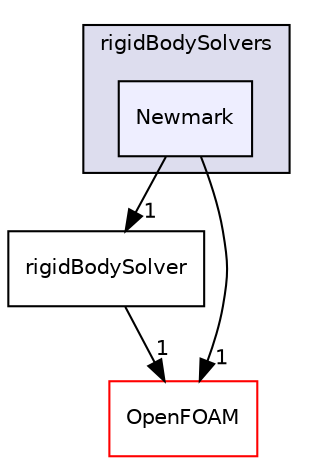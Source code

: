 digraph "src/rigidBodyDynamics/rigidBodySolvers/Newmark" {
  bgcolor=transparent;
  compound=true
  node [ fontsize="10", fontname="Helvetica"];
  edge [ labelfontsize="10", labelfontname="Helvetica"];
  subgraph clusterdir_8dd39b48cb68df3186bbc82509ddc1bd {
    graph [ bgcolor="#ddddee", pencolor="black", label="rigidBodySolvers" fontname="Helvetica", fontsize="10", URL="dir_8dd39b48cb68df3186bbc82509ddc1bd.html"]
  dir_c4fcf657eb69e1c3260609ff13408331 [shape=box, label="Newmark", style="filled", fillcolor="#eeeeff", pencolor="black", URL="dir_c4fcf657eb69e1c3260609ff13408331.html"];
  }
  dir_704e533b591c97ac92f6aec7d53d0cfc [shape=box label="rigidBodySolver" URL="dir_704e533b591c97ac92f6aec7d53d0cfc.html"];
  dir_c5473ff19b20e6ec4dfe5c310b3778a8 [shape=box label="OpenFOAM" color="red" URL="dir_c5473ff19b20e6ec4dfe5c310b3778a8.html"];
  dir_704e533b591c97ac92f6aec7d53d0cfc->dir_c5473ff19b20e6ec4dfe5c310b3778a8 [headlabel="1", labeldistance=1.5 headhref="dir_002649_001929.html"];
  dir_c4fcf657eb69e1c3260609ff13408331->dir_704e533b591c97ac92f6aec7d53d0cfc [headlabel="1", labeldistance=1.5 headhref="dir_002647_002649.html"];
  dir_c4fcf657eb69e1c3260609ff13408331->dir_c5473ff19b20e6ec4dfe5c310b3778a8 [headlabel="1", labeldistance=1.5 headhref="dir_002647_001929.html"];
}
